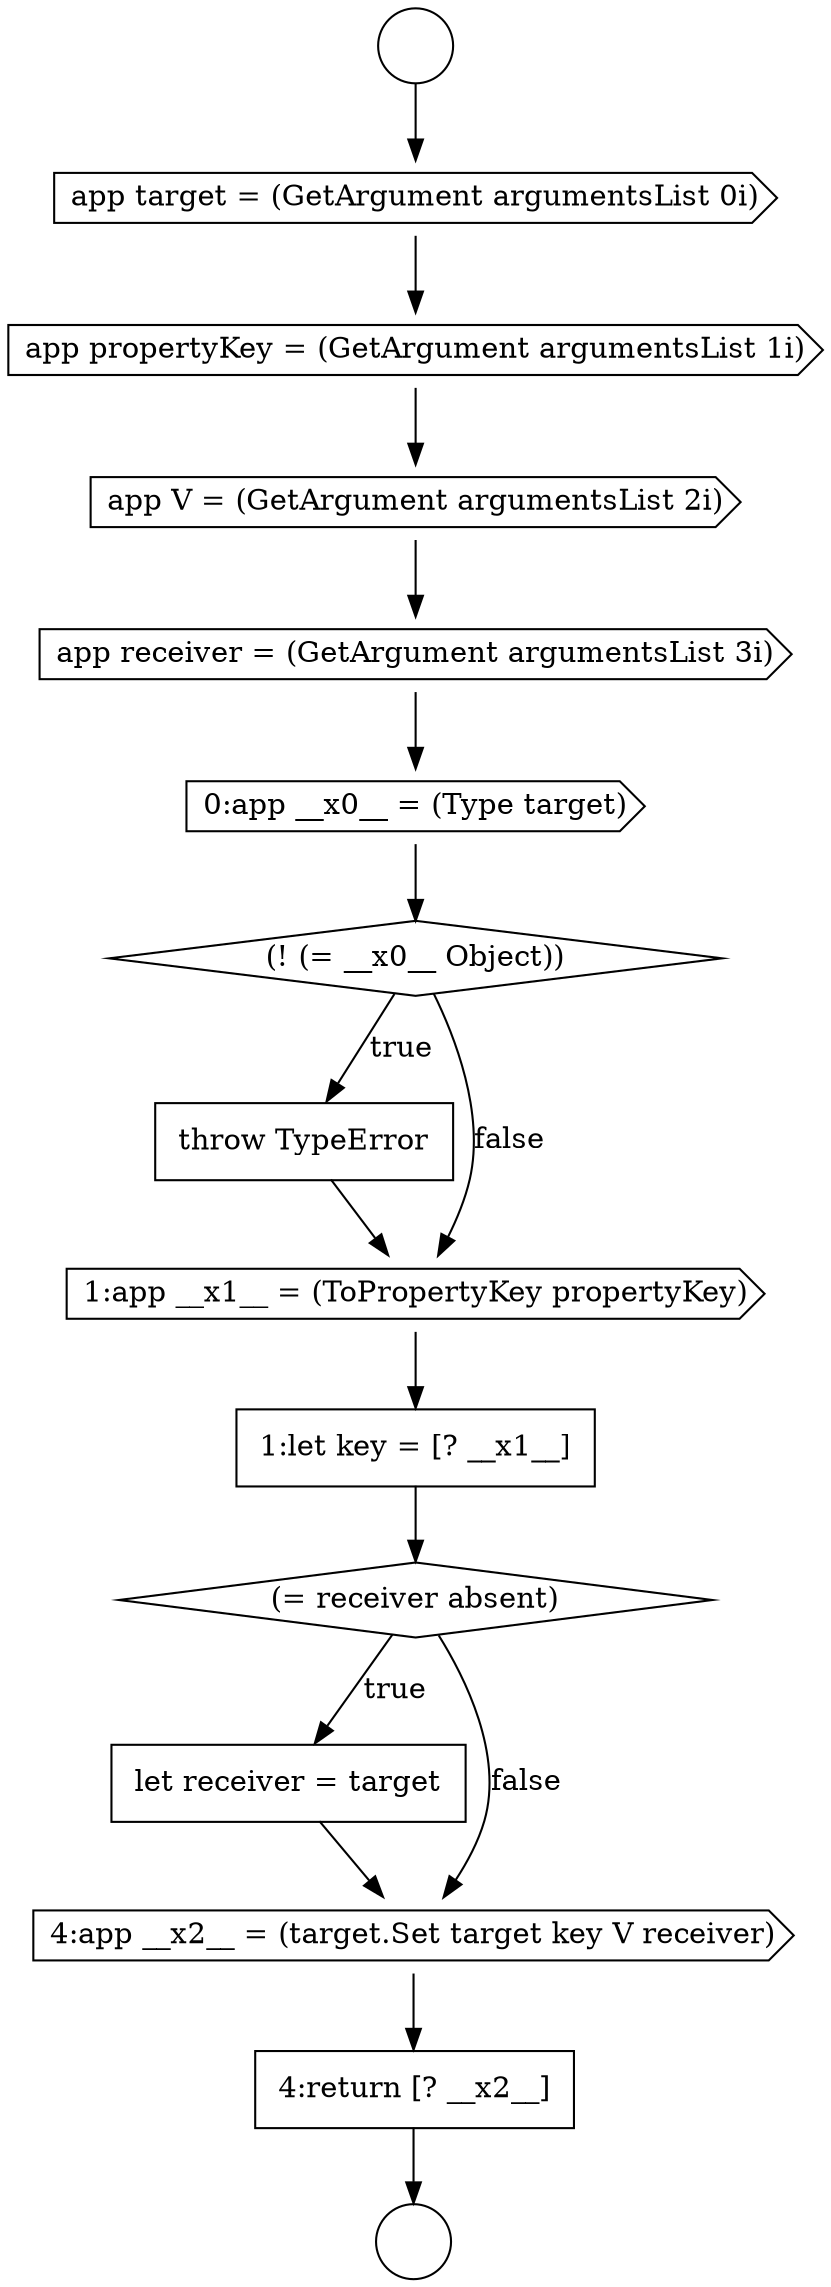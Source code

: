 digraph {
  node16817 [shape=cds, label=<<font color="black">0:app __x0__ = (Type target)</font>> color="black" fillcolor="white" style=filled]
  node16818 [shape=diamond, label=<<font color="black">(! (= __x0__ Object))</font>> color="black" fillcolor="white" style=filled]
  node16815 [shape=cds, label=<<font color="black">app V = (GetArgument argumentsList 2i)</font>> color="black" fillcolor="white" style=filled]
  node16822 [shape=diamond, label=<<font color="black">(= receiver absent)</font>> color="black" fillcolor="white" style=filled]
  node16823 [shape=none, margin=0, label=<<font color="black">
    <table border="0" cellborder="1" cellspacing="0" cellpadding="10">
      <tr><td align="left">let receiver = target</td></tr>
    </table>
  </font>> color="black" fillcolor="white" style=filled]
  node16819 [shape=none, margin=0, label=<<font color="black">
    <table border="0" cellborder="1" cellspacing="0" cellpadding="10">
      <tr><td align="left">throw TypeError</td></tr>
    </table>
  </font>> color="black" fillcolor="white" style=filled]
  node16811 [shape=circle label=" " color="black" fillcolor="white" style=filled]
  node16824 [shape=cds, label=<<font color="black">4:app __x2__ = (target.Set target key V receiver)</font>> color="black" fillcolor="white" style=filled]
  node16814 [shape=cds, label=<<font color="black">app propertyKey = (GetArgument argumentsList 1i)</font>> color="black" fillcolor="white" style=filled]
  node16820 [shape=cds, label=<<font color="black">1:app __x1__ = (ToPropertyKey propertyKey)</font>> color="black" fillcolor="white" style=filled]
  node16813 [shape=cds, label=<<font color="black">app target = (GetArgument argumentsList 0i)</font>> color="black" fillcolor="white" style=filled]
  node16816 [shape=cds, label=<<font color="black">app receiver = (GetArgument argumentsList 3i)</font>> color="black" fillcolor="white" style=filled]
  node16821 [shape=none, margin=0, label=<<font color="black">
    <table border="0" cellborder="1" cellspacing="0" cellpadding="10">
      <tr><td align="left">1:let key = [? __x1__]</td></tr>
    </table>
  </font>> color="black" fillcolor="white" style=filled]
  node16812 [shape=circle label=" " color="black" fillcolor="white" style=filled]
  node16825 [shape=none, margin=0, label=<<font color="black">
    <table border="0" cellborder="1" cellspacing="0" cellpadding="10">
      <tr><td align="left">4:return [? __x2__]</td></tr>
    </table>
  </font>> color="black" fillcolor="white" style=filled]
  node16825 -> node16812 [ color="black"]
  node16813 -> node16814 [ color="black"]
  node16816 -> node16817 [ color="black"]
  node16821 -> node16822 [ color="black"]
  node16823 -> node16824 [ color="black"]
  node16817 -> node16818 [ color="black"]
  node16818 -> node16819 [label=<<font color="black">true</font>> color="black"]
  node16818 -> node16820 [label=<<font color="black">false</font>> color="black"]
  node16822 -> node16823 [label=<<font color="black">true</font>> color="black"]
  node16822 -> node16824 [label=<<font color="black">false</font>> color="black"]
  node16815 -> node16816 [ color="black"]
  node16824 -> node16825 [ color="black"]
  node16811 -> node16813 [ color="black"]
  node16820 -> node16821 [ color="black"]
  node16819 -> node16820 [ color="black"]
  node16814 -> node16815 [ color="black"]
}
